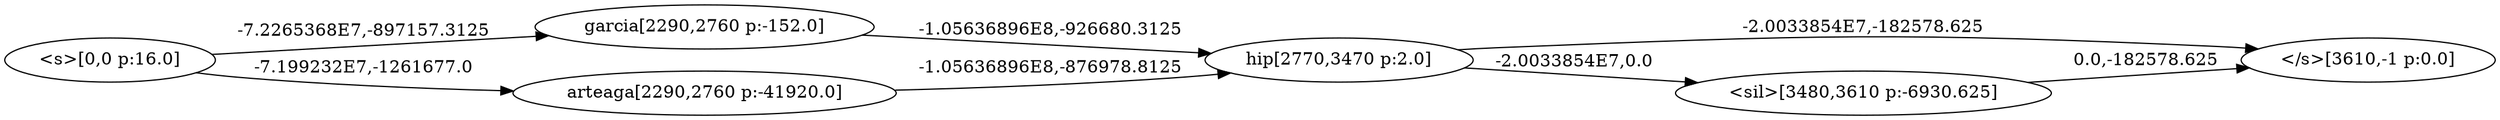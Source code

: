 digraph "lattice" {
rankdir = LR
	node25927915 [ label="<s>[0,0 p:16.0]" ]
	node32298123 [ label="garcia[2290,2760 p:-152.0]" ]
	node12468252 [ label="</s>[3610,-1 p:0.0]" ]
	node27048328 [ label="hip[2770,3470 p:2.0]" ]
	node13903483 [ label="arteaga[2290,2760 p:-41920.0]" ]
	node23981910 [ label="<sil>[3480,3610 p:-6930.625]" ]
	node25927915 -> node13903483 [ label="-7.199232E7,-1261677.0" ]
	node13903483 -> node27048328 [ label="-1.05636896E8,-876978.8125" ]
	node27048328 -> node12468252 [ label="-2.0033854E7,-182578.625" ]
	node23981910 -> node12468252 [ label="0.0,-182578.625" ]
	node27048328 -> node23981910 [ label="-2.0033854E7,0.0" ]
	node25927915 -> node32298123 [ label="-7.2265368E7,-897157.3125" ]
	node32298123 -> node27048328 [ label="-1.05636896E8,-926680.3125" ]
}
